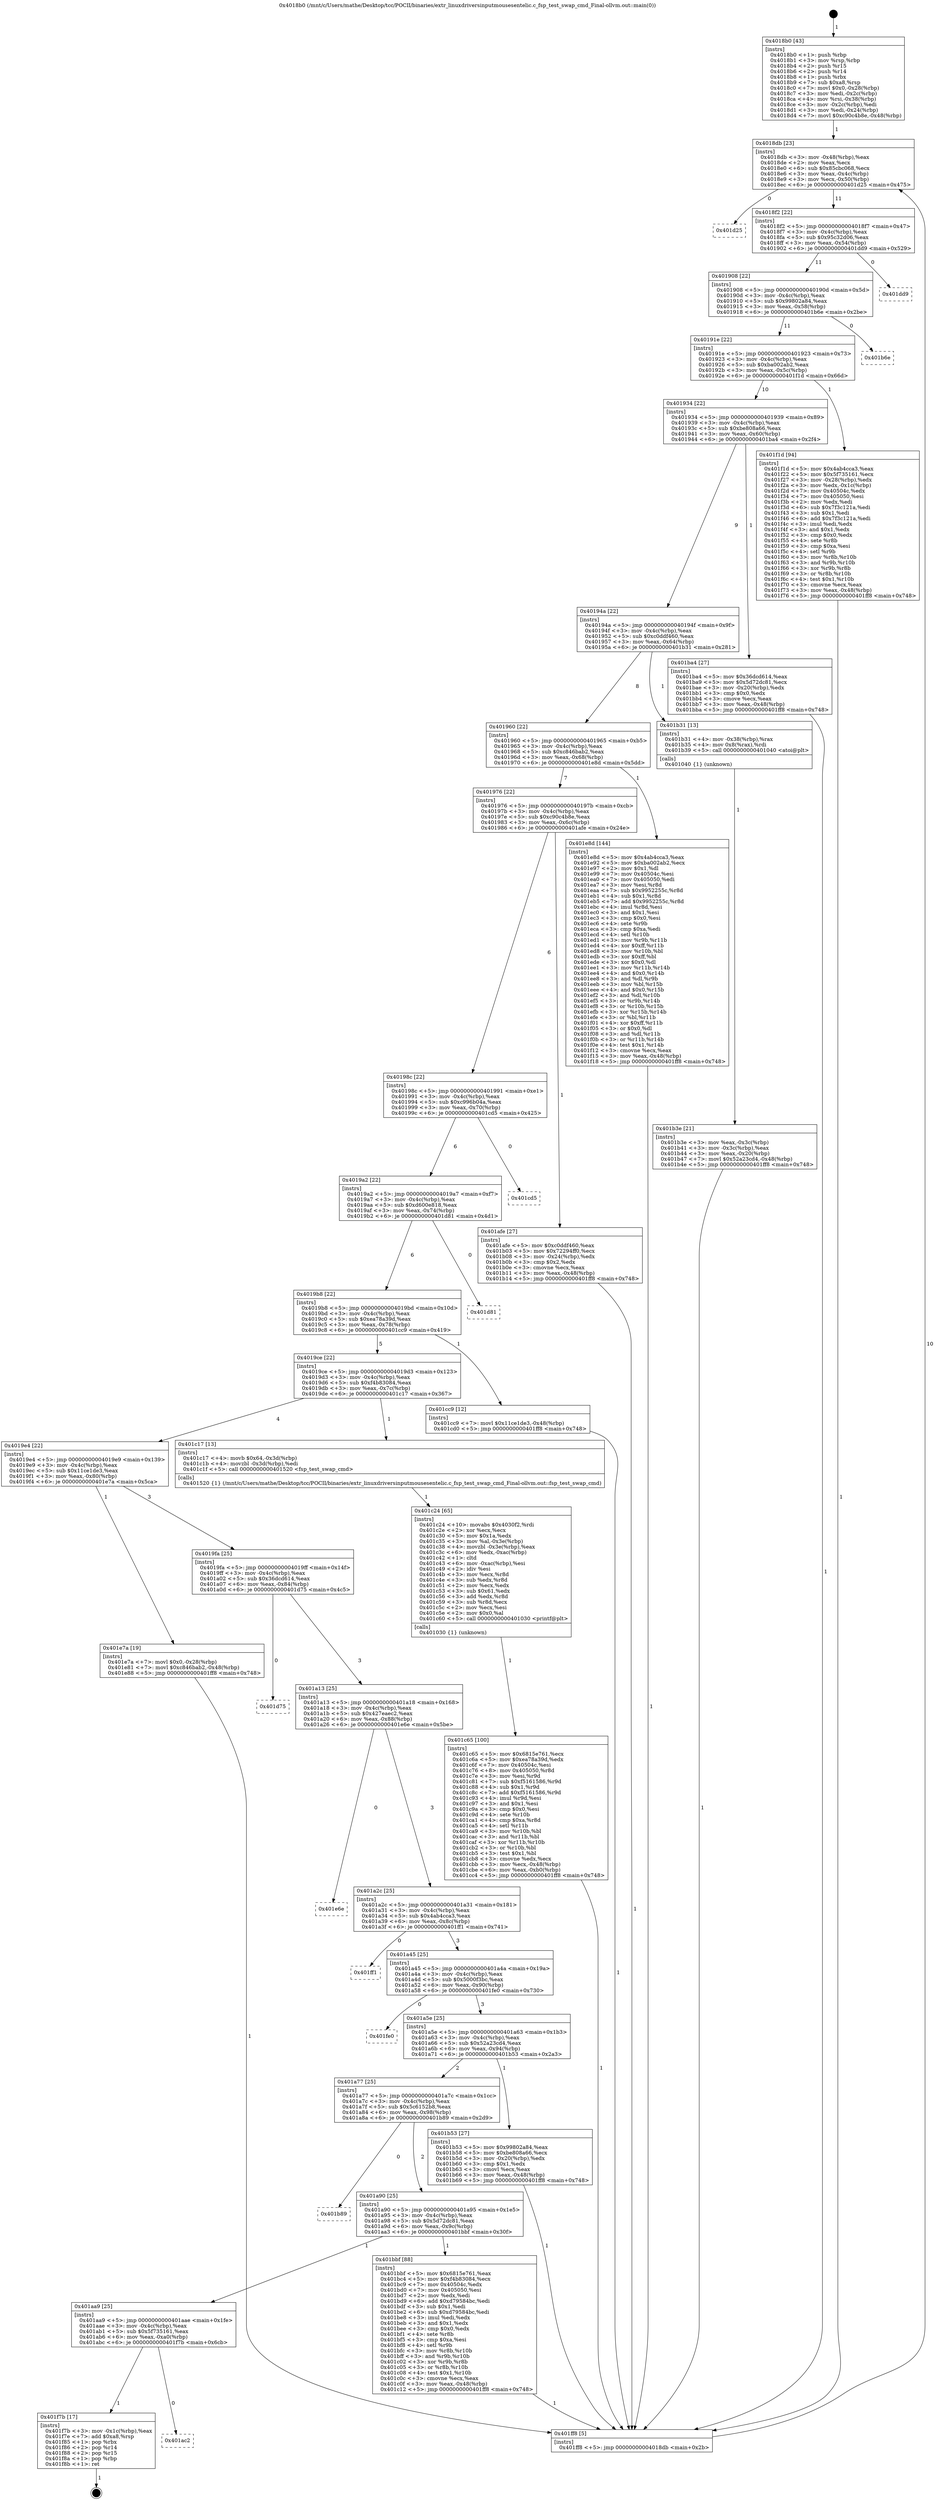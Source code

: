 digraph "0x4018b0" {
  label = "0x4018b0 (/mnt/c/Users/mathe/Desktop/tcc/POCII/binaries/extr_linuxdriversinputmousesentelic.c_fsp_test_swap_cmd_Final-ollvm.out::main(0))"
  labelloc = "t"
  node[shape=record]

  Entry [label="",width=0.3,height=0.3,shape=circle,fillcolor=black,style=filled]
  "0x4018db" [label="{
     0x4018db [23]\l
     | [instrs]\l
     &nbsp;&nbsp;0x4018db \<+3\>: mov -0x48(%rbp),%eax\l
     &nbsp;&nbsp;0x4018de \<+2\>: mov %eax,%ecx\l
     &nbsp;&nbsp;0x4018e0 \<+6\>: sub $0x85cbc068,%ecx\l
     &nbsp;&nbsp;0x4018e6 \<+3\>: mov %eax,-0x4c(%rbp)\l
     &nbsp;&nbsp;0x4018e9 \<+3\>: mov %ecx,-0x50(%rbp)\l
     &nbsp;&nbsp;0x4018ec \<+6\>: je 0000000000401d25 \<main+0x475\>\l
  }"]
  "0x401d25" [label="{
     0x401d25\l
  }", style=dashed]
  "0x4018f2" [label="{
     0x4018f2 [22]\l
     | [instrs]\l
     &nbsp;&nbsp;0x4018f2 \<+5\>: jmp 00000000004018f7 \<main+0x47\>\l
     &nbsp;&nbsp;0x4018f7 \<+3\>: mov -0x4c(%rbp),%eax\l
     &nbsp;&nbsp;0x4018fa \<+5\>: sub $0x95c32d06,%eax\l
     &nbsp;&nbsp;0x4018ff \<+3\>: mov %eax,-0x54(%rbp)\l
     &nbsp;&nbsp;0x401902 \<+6\>: je 0000000000401dd9 \<main+0x529\>\l
  }"]
  Exit [label="",width=0.3,height=0.3,shape=circle,fillcolor=black,style=filled,peripheries=2]
  "0x401dd9" [label="{
     0x401dd9\l
  }", style=dashed]
  "0x401908" [label="{
     0x401908 [22]\l
     | [instrs]\l
     &nbsp;&nbsp;0x401908 \<+5\>: jmp 000000000040190d \<main+0x5d\>\l
     &nbsp;&nbsp;0x40190d \<+3\>: mov -0x4c(%rbp),%eax\l
     &nbsp;&nbsp;0x401910 \<+5\>: sub $0x99802a84,%eax\l
     &nbsp;&nbsp;0x401915 \<+3\>: mov %eax,-0x58(%rbp)\l
     &nbsp;&nbsp;0x401918 \<+6\>: je 0000000000401b6e \<main+0x2be\>\l
  }"]
  "0x401ac2" [label="{
     0x401ac2\l
  }", style=dashed]
  "0x401b6e" [label="{
     0x401b6e\l
  }", style=dashed]
  "0x40191e" [label="{
     0x40191e [22]\l
     | [instrs]\l
     &nbsp;&nbsp;0x40191e \<+5\>: jmp 0000000000401923 \<main+0x73\>\l
     &nbsp;&nbsp;0x401923 \<+3\>: mov -0x4c(%rbp),%eax\l
     &nbsp;&nbsp;0x401926 \<+5\>: sub $0xba002ab2,%eax\l
     &nbsp;&nbsp;0x40192b \<+3\>: mov %eax,-0x5c(%rbp)\l
     &nbsp;&nbsp;0x40192e \<+6\>: je 0000000000401f1d \<main+0x66d\>\l
  }"]
  "0x401f7b" [label="{
     0x401f7b [17]\l
     | [instrs]\l
     &nbsp;&nbsp;0x401f7b \<+3\>: mov -0x1c(%rbp),%eax\l
     &nbsp;&nbsp;0x401f7e \<+7\>: add $0xa8,%rsp\l
     &nbsp;&nbsp;0x401f85 \<+1\>: pop %rbx\l
     &nbsp;&nbsp;0x401f86 \<+2\>: pop %r14\l
     &nbsp;&nbsp;0x401f88 \<+2\>: pop %r15\l
     &nbsp;&nbsp;0x401f8a \<+1\>: pop %rbp\l
     &nbsp;&nbsp;0x401f8b \<+1\>: ret\l
  }"]
  "0x401f1d" [label="{
     0x401f1d [94]\l
     | [instrs]\l
     &nbsp;&nbsp;0x401f1d \<+5\>: mov $0x4ab4cca3,%eax\l
     &nbsp;&nbsp;0x401f22 \<+5\>: mov $0x5f735161,%ecx\l
     &nbsp;&nbsp;0x401f27 \<+3\>: mov -0x28(%rbp),%edx\l
     &nbsp;&nbsp;0x401f2a \<+3\>: mov %edx,-0x1c(%rbp)\l
     &nbsp;&nbsp;0x401f2d \<+7\>: mov 0x40504c,%edx\l
     &nbsp;&nbsp;0x401f34 \<+7\>: mov 0x405050,%esi\l
     &nbsp;&nbsp;0x401f3b \<+2\>: mov %edx,%edi\l
     &nbsp;&nbsp;0x401f3d \<+6\>: sub $0x7f3c121a,%edi\l
     &nbsp;&nbsp;0x401f43 \<+3\>: sub $0x1,%edi\l
     &nbsp;&nbsp;0x401f46 \<+6\>: add $0x7f3c121a,%edi\l
     &nbsp;&nbsp;0x401f4c \<+3\>: imul %edi,%edx\l
     &nbsp;&nbsp;0x401f4f \<+3\>: and $0x1,%edx\l
     &nbsp;&nbsp;0x401f52 \<+3\>: cmp $0x0,%edx\l
     &nbsp;&nbsp;0x401f55 \<+4\>: sete %r8b\l
     &nbsp;&nbsp;0x401f59 \<+3\>: cmp $0xa,%esi\l
     &nbsp;&nbsp;0x401f5c \<+4\>: setl %r9b\l
     &nbsp;&nbsp;0x401f60 \<+3\>: mov %r8b,%r10b\l
     &nbsp;&nbsp;0x401f63 \<+3\>: and %r9b,%r10b\l
     &nbsp;&nbsp;0x401f66 \<+3\>: xor %r9b,%r8b\l
     &nbsp;&nbsp;0x401f69 \<+3\>: or %r8b,%r10b\l
     &nbsp;&nbsp;0x401f6c \<+4\>: test $0x1,%r10b\l
     &nbsp;&nbsp;0x401f70 \<+3\>: cmovne %ecx,%eax\l
     &nbsp;&nbsp;0x401f73 \<+3\>: mov %eax,-0x48(%rbp)\l
     &nbsp;&nbsp;0x401f76 \<+5\>: jmp 0000000000401ff8 \<main+0x748\>\l
  }"]
  "0x401934" [label="{
     0x401934 [22]\l
     | [instrs]\l
     &nbsp;&nbsp;0x401934 \<+5\>: jmp 0000000000401939 \<main+0x89\>\l
     &nbsp;&nbsp;0x401939 \<+3\>: mov -0x4c(%rbp),%eax\l
     &nbsp;&nbsp;0x40193c \<+5\>: sub $0xbe808a66,%eax\l
     &nbsp;&nbsp;0x401941 \<+3\>: mov %eax,-0x60(%rbp)\l
     &nbsp;&nbsp;0x401944 \<+6\>: je 0000000000401ba4 \<main+0x2f4\>\l
  }"]
  "0x401c65" [label="{
     0x401c65 [100]\l
     | [instrs]\l
     &nbsp;&nbsp;0x401c65 \<+5\>: mov $0x6815e761,%ecx\l
     &nbsp;&nbsp;0x401c6a \<+5\>: mov $0xea78a39d,%edx\l
     &nbsp;&nbsp;0x401c6f \<+7\>: mov 0x40504c,%esi\l
     &nbsp;&nbsp;0x401c76 \<+8\>: mov 0x405050,%r8d\l
     &nbsp;&nbsp;0x401c7e \<+3\>: mov %esi,%r9d\l
     &nbsp;&nbsp;0x401c81 \<+7\>: sub $0xf5161586,%r9d\l
     &nbsp;&nbsp;0x401c88 \<+4\>: sub $0x1,%r9d\l
     &nbsp;&nbsp;0x401c8c \<+7\>: add $0xf5161586,%r9d\l
     &nbsp;&nbsp;0x401c93 \<+4\>: imul %r9d,%esi\l
     &nbsp;&nbsp;0x401c97 \<+3\>: and $0x1,%esi\l
     &nbsp;&nbsp;0x401c9a \<+3\>: cmp $0x0,%esi\l
     &nbsp;&nbsp;0x401c9d \<+4\>: sete %r10b\l
     &nbsp;&nbsp;0x401ca1 \<+4\>: cmp $0xa,%r8d\l
     &nbsp;&nbsp;0x401ca5 \<+4\>: setl %r11b\l
     &nbsp;&nbsp;0x401ca9 \<+3\>: mov %r10b,%bl\l
     &nbsp;&nbsp;0x401cac \<+3\>: and %r11b,%bl\l
     &nbsp;&nbsp;0x401caf \<+3\>: xor %r11b,%r10b\l
     &nbsp;&nbsp;0x401cb2 \<+3\>: or %r10b,%bl\l
     &nbsp;&nbsp;0x401cb5 \<+3\>: test $0x1,%bl\l
     &nbsp;&nbsp;0x401cb8 \<+3\>: cmovne %edx,%ecx\l
     &nbsp;&nbsp;0x401cbb \<+3\>: mov %ecx,-0x48(%rbp)\l
     &nbsp;&nbsp;0x401cbe \<+6\>: mov %eax,-0xb0(%rbp)\l
     &nbsp;&nbsp;0x401cc4 \<+5\>: jmp 0000000000401ff8 \<main+0x748\>\l
  }"]
  "0x401ba4" [label="{
     0x401ba4 [27]\l
     | [instrs]\l
     &nbsp;&nbsp;0x401ba4 \<+5\>: mov $0x36dcd614,%eax\l
     &nbsp;&nbsp;0x401ba9 \<+5\>: mov $0x5d72dc81,%ecx\l
     &nbsp;&nbsp;0x401bae \<+3\>: mov -0x20(%rbp),%edx\l
     &nbsp;&nbsp;0x401bb1 \<+3\>: cmp $0x0,%edx\l
     &nbsp;&nbsp;0x401bb4 \<+3\>: cmove %ecx,%eax\l
     &nbsp;&nbsp;0x401bb7 \<+3\>: mov %eax,-0x48(%rbp)\l
     &nbsp;&nbsp;0x401bba \<+5\>: jmp 0000000000401ff8 \<main+0x748\>\l
  }"]
  "0x40194a" [label="{
     0x40194a [22]\l
     | [instrs]\l
     &nbsp;&nbsp;0x40194a \<+5\>: jmp 000000000040194f \<main+0x9f\>\l
     &nbsp;&nbsp;0x40194f \<+3\>: mov -0x4c(%rbp),%eax\l
     &nbsp;&nbsp;0x401952 \<+5\>: sub $0xc0ddf460,%eax\l
     &nbsp;&nbsp;0x401957 \<+3\>: mov %eax,-0x64(%rbp)\l
     &nbsp;&nbsp;0x40195a \<+6\>: je 0000000000401b31 \<main+0x281\>\l
  }"]
  "0x401c24" [label="{
     0x401c24 [65]\l
     | [instrs]\l
     &nbsp;&nbsp;0x401c24 \<+10\>: movabs $0x4030f2,%rdi\l
     &nbsp;&nbsp;0x401c2e \<+2\>: xor %ecx,%ecx\l
     &nbsp;&nbsp;0x401c30 \<+5\>: mov $0x1a,%edx\l
     &nbsp;&nbsp;0x401c35 \<+3\>: mov %al,-0x3e(%rbp)\l
     &nbsp;&nbsp;0x401c38 \<+4\>: movzbl -0x3e(%rbp),%eax\l
     &nbsp;&nbsp;0x401c3c \<+6\>: mov %edx,-0xac(%rbp)\l
     &nbsp;&nbsp;0x401c42 \<+1\>: cltd\l
     &nbsp;&nbsp;0x401c43 \<+6\>: mov -0xac(%rbp),%esi\l
     &nbsp;&nbsp;0x401c49 \<+2\>: idiv %esi\l
     &nbsp;&nbsp;0x401c4b \<+3\>: mov %ecx,%r8d\l
     &nbsp;&nbsp;0x401c4e \<+3\>: sub %edx,%r8d\l
     &nbsp;&nbsp;0x401c51 \<+2\>: mov %ecx,%edx\l
     &nbsp;&nbsp;0x401c53 \<+3\>: sub $0x61,%edx\l
     &nbsp;&nbsp;0x401c56 \<+3\>: add %edx,%r8d\l
     &nbsp;&nbsp;0x401c59 \<+3\>: sub %r8d,%ecx\l
     &nbsp;&nbsp;0x401c5c \<+2\>: mov %ecx,%esi\l
     &nbsp;&nbsp;0x401c5e \<+2\>: mov $0x0,%al\l
     &nbsp;&nbsp;0x401c60 \<+5\>: call 0000000000401030 \<printf@plt\>\l
     | [calls]\l
     &nbsp;&nbsp;0x401030 \{1\} (unknown)\l
  }"]
  "0x401b31" [label="{
     0x401b31 [13]\l
     | [instrs]\l
     &nbsp;&nbsp;0x401b31 \<+4\>: mov -0x38(%rbp),%rax\l
     &nbsp;&nbsp;0x401b35 \<+4\>: mov 0x8(%rax),%rdi\l
     &nbsp;&nbsp;0x401b39 \<+5\>: call 0000000000401040 \<atoi@plt\>\l
     | [calls]\l
     &nbsp;&nbsp;0x401040 \{1\} (unknown)\l
  }"]
  "0x401960" [label="{
     0x401960 [22]\l
     | [instrs]\l
     &nbsp;&nbsp;0x401960 \<+5\>: jmp 0000000000401965 \<main+0xb5\>\l
     &nbsp;&nbsp;0x401965 \<+3\>: mov -0x4c(%rbp),%eax\l
     &nbsp;&nbsp;0x401968 \<+5\>: sub $0xc846bab2,%eax\l
     &nbsp;&nbsp;0x40196d \<+3\>: mov %eax,-0x68(%rbp)\l
     &nbsp;&nbsp;0x401970 \<+6\>: je 0000000000401e8d \<main+0x5dd\>\l
  }"]
  "0x401aa9" [label="{
     0x401aa9 [25]\l
     | [instrs]\l
     &nbsp;&nbsp;0x401aa9 \<+5\>: jmp 0000000000401aae \<main+0x1fe\>\l
     &nbsp;&nbsp;0x401aae \<+3\>: mov -0x4c(%rbp),%eax\l
     &nbsp;&nbsp;0x401ab1 \<+5\>: sub $0x5f735161,%eax\l
     &nbsp;&nbsp;0x401ab6 \<+6\>: mov %eax,-0xa0(%rbp)\l
     &nbsp;&nbsp;0x401abc \<+6\>: je 0000000000401f7b \<main+0x6cb\>\l
  }"]
  "0x401e8d" [label="{
     0x401e8d [144]\l
     | [instrs]\l
     &nbsp;&nbsp;0x401e8d \<+5\>: mov $0x4ab4cca3,%eax\l
     &nbsp;&nbsp;0x401e92 \<+5\>: mov $0xba002ab2,%ecx\l
     &nbsp;&nbsp;0x401e97 \<+2\>: mov $0x1,%dl\l
     &nbsp;&nbsp;0x401e99 \<+7\>: mov 0x40504c,%esi\l
     &nbsp;&nbsp;0x401ea0 \<+7\>: mov 0x405050,%edi\l
     &nbsp;&nbsp;0x401ea7 \<+3\>: mov %esi,%r8d\l
     &nbsp;&nbsp;0x401eaa \<+7\>: sub $0x9952255c,%r8d\l
     &nbsp;&nbsp;0x401eb1 \<+4\>: sub $0x1,%r8d\l
     &nbsp;&nbsp;0x401eb5 \<+7\>: add $0x9952255c,%r8d\l
     &nbsp;&nbsp;0x401ebc \<+4\>: imul %r8d,%esi\l
     &nbsp;&nbsp;0x401ec0 \<+3\>: and $0x1,%esi\l
     &nbsp;&nbsp;0x401ec3 \<+3\>: cmp $0x0,%esi\l
     &nbsp;&nbsp;0x401ec6 \<+4\>: sete %r9b\l
     &nbsp;&nbsp;0x401eca \<+3\>: cmp $0xa,%edi\l
     &nbsp;&nbsp;0x401ecd \<+4\>: setl %r10b\l
     &nbsp;&nbsp;0x401ed1 \<+3\>: mov %r9b,%r11b\l
     &nbsp;&nbsp;0x401ed4 \<+4\>: xor $0xff,%r11b\l
     &nbsp;&nbsp;0x401ed8 \<+3\>: mov %r10b,%bl\l
     &nbsp;&nbsp;0x401edb \<+3\>: xor $0xff,%bl\l
     &nbsp;&nbsp;0x401ede \<+3\>: xor $0x0,%dl\l
     &nbsp;&nbsp;0x401ee1 \<+3\>: mov %r11b,%r14b\l
     &nbsp;&nbsp;0x401ee4 \<+4\>: and $0x0,%r14b\l
     &nbsp;&nbsp;0x401ee8 \<+3\>: and %dl,%r9b\l
     &nbsp;&nbsp;0x401eeb \<+3\>: mov %bl,%r15b\l
     &nbsp;&nbsp;0x401eee \<+4\>: and $0x0,%r15b\l
     &nbsp;&nbsp;0x401ef2 \<+3\>: and %dl,%r10b\l
     &nbsp;&nbsp;0x401ef5 \<+3\>: or %r9b,%r14b\l
     &nbsp;&nbsp;0x401ef8 \<+3\>: or %r10b,%r15b\l
     &nbsp;&nbsp;0x401efb \<+3\>: xor %r15b,%r14b\l
     &nbsp;&nbsp;0x401efe \<+3\>: or %bl,%r11b\l
     &nbsp;&nbsp;0x401f01 \<+4\>: xor $0xff,%r11b\l
     &nbsp;&nbsp;0x401f05 \<+3\>: or $0x0,%dl\l
     &nbsp;&nbsp;0x401f08 \<+3\>: and %dl,%r11b\l
     &nbsp;&nbsp;0x401f0b \<+3\>: or %r11b,%r14b\l
     &nbsp;&nbsp;0x401f0e \<+4\>: test $0x1,%r14b\l
     &nbsp;&nbsp;0x401f12 \<+3\>: cmovne %ecx,%eax\l
     &nbsp;&nbsp;0x401f15 \<+3\>: mov %eax,-0x48(%rbp)\l
     &nbsp;&nbsp;0x401f18 \<+5\>: jmp 0000000000401ff8 \<main+0x748\>\l
  }"]
  "0x401976" [label="{
     0x401976 [22]\l
     | [instrs]\l
     &nbsp;&nbsp;0x401976 \<+5\>: jmp 000000000040197b \<main+0xcb\>\l
     &nbsp;&nbsp;0x40197b \<+3\>: mov -0x4c(%rbp),%eax\l
     &nbsp;&nbsp;0x40197e \<+5\>: sub $0xc90c4b8e,%eax\l
     &nbsp;&nbsp;0x401983 \<+3\>: mov %eax,-0x6c(%rbp)\l
     &nbsp;&nbsp;0x401986 \<+6\>: je 0000000000401afe \<main+0x24e\>\l
  }"]
  "0x401bbf" [label="{
     0x401bbf [88]\l
     | [instrs]\l
     &nbsp;&nbsp;0x401bbf \<+5\>: mov $0x6815e761,%eax\l
     &nbsp;&nbsp;0x401bc4 \<+5\>: mov $0xf4b83084,%ecx\l
     &nbsp;&nbsp;0x401bc9 \<+7\>: mov 0x40504c,%edx\l
     &nbsp;&nbsp;0x401bd0 \<+7\>: mov 0x405050,%esi\l
     &nbsp;&nbsp;0x401bd7 \<+2\>: mov %edx,%edi\l
     &nbsp;&nbsp;0x401bd9 \<+6\>: add $0xd79584bc,%edi\l
     &nbsp;&nbsp;0x401bdf \<+3\>: sub $0x1,%edi\l
     &nbsp;&nbsp;0x401be2 \<+6\>: sub $0xd79584bc,%edi\l
     &nbsp;&nbsp;0x401be8 \<+3\>: imul %edi,%edx\l
     &nbsp;&nbsp;0x401beb \<+3\>: and $0x1,%edx\l
     &nbsp;&nbsp;0x401bee \<+3\>: cmp $0x0,%edx\l
     &nbsp;&nbsp;0x401bf1 \<+4\>: sete %r8b\l
     &nbsp;&nbsp;0x401bf5 \<+3\>: cmp $0xa,%esi\l
     &nbsp;&nbsp;0x401bf8 \<+4\>: setl %r9b\l
     &nbsp;&nbsp;0x401bfc \<+3\>: mov %r8b,%r10b\l
     &nbsp;&nbsp;0x401bff \<+3\>: and %r9b,%r10b\l
     &nbsp;&nbsp;0x401c02 \<+3\>: xor %r9b,%r8b\l
     &nbsp;&nbsp;0x401c05 \<+3\>: or %r8b,%r10b\l
     &nbsp;&nbsp;0x401c08 \<+4\>: test $0x1,%r10b\l
     &nbsp;&nbsp;0x401c0c \<+3\>: cmovne %ecx,%eax\l
     &nbsp;&nbsp;0x401c0f \<+3\>: mov %eax,-0x48(%rbp)\l
     &nbsp;&nbsp;0x401c12 \<+5\>: jmp 0000000000401ff8 \<main+0x748\>\l
  }"]
  "0x401afe" [label="{
     0x401afe [27]\l
     | [instrs]\l
     &nbsp;&nbsp;0x401afe \<+5\>: mov $0xc0ddf460,%eax\l
     &nbsp;&nbsp;0x401b03 \<+5\>: mov $0x72294ff0,%ecx\l
     &nbsp;&nbsp;0x401b08 \<+3\>: mov -0x24(%rbp),%edx\l
     &nbsp;&nbsp;0x401b0b \<+3\>: cmp $0x2,%edx\l
     &nbsp;&nbsp;0x401b0e \<+3\>: cmovne %ecx,%eax\l
     &nbsp;&nbsp;0x401b11 \<+3\>: mov %eax,-0x48(%rbp)\l
     &nbsp;&nbsp;0x401b14 \<+5\>: jmp 0000000000401ff8 \<main+0x748\>\l
  }"]
  "0x40198c" [label="{
     0x40198c [22]\l
     | [instrs]\l
     &nbsp;&nbsp;0x40198c \<+5\>: jmp 0000000000401991 \<main+0xe1\>\l
     &nbsp;&nbsp;0x401991 \<+3\>: mov -0x4c(%rbp),%eax\l
     &nbsp;&nbsp;0x401994 \<+5\>: sub $0xc996b04a,%eax\l
     &nbsp;&nbsp;0x401999 \<+3\>: mov %eax,-0x70(%rbp)\l
     &nbsp;&nbsp;0x40199c \<+6\>: je 0000000000401cd5 \<main+0x425\>\l
  }"]
  "0x401ff8" [label="{
     0x401ff8 [5]\l
     | [instrs]\l
     &nbsp;&nbsp;0x401ff8 \<+5\>: jmp 00000000004018db \<main+0x2b\>\l
  }"]
  "0x4018b0" [label="{
     0x4018b0 [43]\l
     | [instrs]\l
     &nbsp;&nbsp;0x4018b0 \<+1\>: push %rbp\l
     &nbsp;&nbsp;0x4018b1 \<+3\>: mov %rsp,%rbp\l
     &nbsp;&nbsp;0x4018b4 \<+2\>: push %r15\l
     &nbsp;&nbsp;0x4018b6 \<+2\>: push %r14\l
     &nbsp;&nbsp;0x4018b8 \<+1\>: push %rbx\l
     &nbsp;&nbsp;0x4018b9 \<+7\>: sub $0xa8,%rsp\l
     &nbsp;&nbsp;0x4018c0 \<+7\>: movl $0x0,-0x28(%rbp)\l
     &nbsp;&nbsp;0x4018c7 \<+3\>: mov %edi,-0x2c(%rbp)\l
     &nbsp;&nbsp;0x4018ca \<+4\>: mov %rsi,-0x38(%rbp)\l
     &nbsp;&nbsp;0x4018ce \<+3\>: mov -0x2c(%rbp),%edi\l
     &nbsp;&nbsp;0x4018d1 \<+3\>: mov %edi,-0x24(%rbp)\l
     &nbsp;&nbsp;0x4018d4 \<+7\>: movl $0xc90c4b8e,-0x48(%rbp)\l
  }"]
  "0x401b3e" [label="{
     0x401b3e [21]\l
     | [instrs]\l
     &nbsp;&nbsp;0x401b3e \<+3\>: mov %eax,-0x3c(%rbp)\l
     &nbsp;&nbsp;0x401b41 \<+3\>: mov -0x3c(%rbp),%eax\l
     &nbsp;&nbsp;0x401b44 \<+3\>: mov %eax,-0x20(%rbp)\l
     &nbsp;&nbsp;0x401b47 \<+7\>: movl $0x52a23cd4,-0x48(%rbp)\l
     &nbsp;&nbsp;0x401b4e \<+5\>: jmp 0000000000401ff8 \<main+0x748\>\l
  }"]
  "0x401a90" [label="{
     0x401a90 [25]\l
     | [instrs]\l
     &nbsp;&nbsp;0x401a90 \<+5\>: jmp 0000000000401a95 \<main+0x1e5\>\l
     &nbsp;&nbsp;0x401a95 \<+3\>: mov -0x4c(%rbp),%eax\l
     &nbsp;&nbsp;0x401a98 \<+5\>: sub $0x5d72dc81,%eax\l
     &nbsp;&nbsp;0x401a9d \<+6\>: mov %eax,-0x9c(%rbp)\l
     &nbsp;&nbsp;0x401aa3 \<+6\>: je 0000000000401bbf \<main+0x30f\>\l
  }"]
  "0x401cd5" [label="{
     0x401cd5\l
  }", style=dashed]
  "0x4019a2" [label="{
     0x4019a2 [22]\l
     | [instrs]\l
     &nbsp;&nbsp;0x4019a2 \<+5\>: jmp 00000000004019a7 \<main+0xf7\>\l
     &nbsp;&nbsp;0x4019a7 \<+3\>: mov -0x4c(%rbp),%eax\l
     &nbsp;&nbsp;0x4019aa \<+5\>: sub $0xd600e818,%eax\l
     &nbsp;&nbsp;0x4019af \<+3\>: mov %eax,-0x74(%rbp)\l
     &nbsp;&nbsp;0x4019b2 \<+6\>: je 0000000000401d81 \<main+0x4d1\>\l
  }"]
  "0x401b89" [label="{
     0x401b89\l
  }", style=dashed]
  "0x401d81" [label="{
     0x401d81\l
  }", style=dashed]
  "0x4019b8" [label="{
     0x4019b8 [22]\l
     | [instrs]\l
     &nbsp;&nbsp;0x4019b8 \<+5\>: jmp 00000000004019bd \<main+0x10d\>\l
     &nbsp;&nbsp;0x4019bd \<+3\>: mov -0x4c(%rbp),%eax\l
     &nbsp;&nbsp;0x4019c0 \<+5\>: sub $0xea78a39d,%eax\l
     &nbsp;&nbsp;0x4019c5 \<+3\>: mov %eax,-0x78(%rbp)\l
     &nbsp;&nbsp;0x4019c8 \<+6\>: je 0000000000401cc9 \<main+0x419\>\l
  }"]
  "0x401a77" [label="{
     0x401a77 [25]\l
     | [instrs]\l
     &nbsp;&nbsp;0x401a77 \<+5\>: jmp 0000000000401a7c \<main+0x1cc\>\l
     &nbsp;&nbsp;0x401a7c \<+3\>: mov -0x4c(%rbp),%eax\l
     &nbsp;&nbsp;0x401a7f \<+5\>: sub $0x5c6152b8,%eax\l
     &nbsp;&nbsp;0x401a84 \<+6\>: mov %eax,-0x98(%rbp)\l
     &nbsp;&nbsp;0x401a8a \<+6\>: je 0000000000401b89 \<main+0x2d9\>\l
  }"]
  "0x401cc9" [label="{
     0x401cc9 [12]\l
     | [instrs]\l
     &nbsp;&nbsp;0x401cc9 \<+7\>: movl $0x11ce1de3,-0x48(%rbp)\l
     &nbsp;&nbsp;0x401cd0 \<+5\>: jmp 0000000000401ff8 \<main+0x748\>\l
  }"]
  "0x4019ce" [label="{
     0x4019ce [22]\l
     | [instrs]\l
     &nbsp;&nbsp;0x4019ce \<+5\>: jmp 00000000004019d3 \<main+0x123\>\l
     &nbsp;&nbsp;0x4019d3 \<+3\>: mov -0x4c(%rbp),%eax\l
     &nbsp;&nbsp;0x4019d6 \<+5\>: sub $0xf4b83084,%eax\l
     &nbsp;&nbsp;0x4019db \<+3\>: mov %eax,-0x7c(%rbp)\l
     &nbsp;&nbsp;0x4019de \<+6\>: je 0000000000401c17 \<main+0x367\>\l
  }"]
  "0x401b53" [label="{
     0x401b53 [27]\l
     | [instrs]\l
     &nbsp;&nbsp;0x401b53 \<+5\>: mov $0x99802a84,%eax\l
     &nbsp;&nbsp;0x401b58 \<+5\>: mov $0xbe808a66,%ecx\l
     &nbsp;&nbsp;0x401b5d \<+3\>: mov -0x20(%rbp),%edx\l
     &nbsp;&nbsp;0x401b60 \<+3\>: cmp $0x1,%edx\l
     &nbsp;&nbsp;0x401b63 \<+3\>: cmovl %ecx,%eax\l
     &nbsp;&nbsp;0x401b66 \<+3\>: mov %eax,-0x48(%rbp)\l
     &nbsp;&nbsp;0x401b69 \<+5\>: jmp 0000000000401ff8 \<main+0x748\>\l
  }"]
  "0x401c17" [label="{
     0x401c17 [13]\l
     | [instrs]\l
     &nbsp;&nbsp;0x401c17 \<+4\>: movb $0x64,-0x3d(%rbp)\l
     &nbsp;&nbsp;0x401c1b \<+4\>: movzbl -0x3d(%rbp),%edi\l
     &nbsp;&nbsp;0x401c1f \<+5\>: call 0000000000401520 \<fsp_test_swap_cmd\>\l
     | [calls]\l
     &nbsp;&nbsp;0x401520 \{1\} (/mnt/c/Users/mathe/Desktop/tcc/POCII/binaries/extr_linuxdriversinputmousesentelic.c_fsp_test_swap_cmd_Final-ollvm.out::fsp_test_swap_cmd)\l
  }"]
  "0x4019e4" [label="{
     0x4019e4 [22]\l
     | [instrs]\l
     &nbsp;&nbsp;0x4019e4 \<+5\>: jmp 00000000004019e9 \<main+0x139\>\l
     &nbsp;&nbsp;0x4019e9 \<+3\>: mov -0x4c(%rbp),%eax\l
     &nbsp;&nbsp;0x4019ec \<+5\>: sub $0x11ce1de3,%eax\l
     &nbsp;&nbsp;0x4019f1 \<+3\>: mov %eax,-0x80(%rbp)\l
     &nbsp;&nbsp;0x4019f4 \<+6\>: je 0000000000401e7a \<main+0x5ca\>\l
  }"]
  "0x401a5e" [label="{
     0x401a5e [25]\l
     | [instrs]\l
     &nbsp;&nbsp;0x401a5e \<+5\>: jmp 0000000000401a63 \<main+0x1b3\>\l
     &nbsp;&nbsp;0x401a63 \<+3\>: mov -0x4c(%rbp),%eax\l
     &nbsp;&nbsp;0x401a66 \<+5\>: sub $0x52a23cd4,%eax\l
     &nbsp;&nbsp;0x401a6b \<+6\>: mov %eax,-0x94(%rbp)\l
     &nbsp;&nbsp;0x401a71 \<+6\>: je 0000000000401b53 \<main+0x2a3\>\l
  }"]
  "0x401e7a" [label="{
     0x401e7a [19]\l
     | [instrs]\l
     &nbsp;&nbsp;0x401e7a \<+7\>: movl $0x0,-0x28(%rbp)\l
     &nbsp;&nbsp;0x401e81 \<+7\>: movl $0xc846bab2,-0x48(%rbp)\l
     &nbsp;&nbsp;0x401e88 \<+5\>: jmp 0000000000401ff8 \<main+0x748\>\l
  }"]
  "0x4019fa" [label="{
     0x4019fa [25]\l
     | [instrs]\l
     &nbsp;&nbsp;0x4019fa \<+5\>: jmp 00000000004019ff \<main+0x14f\>\l
     &nbsp;&nbsp;0x4019ff \<+3\>: mov -0x4c(%rbp),%eax\l
     &nbsp;&nbsp;0x401a02 \<+5\>: sub $0x36dcd614,%eax\l
     &nbsp;&nbsp;0x401a07 \<+6\>: mov %eax,-0x84(%rbp)\l
     &nbsp;&nbsp;0x401a0d \<+6\>: je 0000000000401d75 \<main+0x4c5\>\l
  }"]
  "0x401fe0" [label="{
     0x401fe0\l
  }", style=dashed]
  "0x401d75" [label="{
     0x401d75\l
  }", style=dashed]
  "0x401a13" [label="{
     0x401a13 [25]\l
     | [instrs]\l
     &nbsp;&nbsp;0x401a13 \<+5\>: jmp 0000000000401a18 \<main+0x168\>\l
     &nbsp;&nbsp;0x401a18 \<+3\>: mov -0x4c(%rbp),%eax\l
     &nbsp;&nbsp;0x401a1b \<+5\>: sub $0x427eaec2,%eax\l
     &nbsp;&nbsp;0x401a20 \<+6\>: mov %eax,-0x88(%rbp)\l
     &nbsp;&nbsp;0x401a26 \<+6\>: je 0000000000401e6e \<main+0x5be\>\l
  }"]
  "0x401a45" [label="{
     0x401a45 [25]\l
     | [instrs]\l
     &nbsp;&nbsp;0x401a45 \<+5\>: jmp 0000000000401a4a \<main+0x19a\>\l
     &nbsp;&nbsp;0x401a4a \<+3\>: mov -0x4c(%rbp),%eax\l
     &nbsp;&nbsp;0x401a4d \<+5\>: sub $0x5000f3bc,%eax\l
     &nbsp;&nbsp;0x401a52 \<+6\>: mov %eax,-0x90(%rbp)\l
     &nbsp;&nbsp;0x401a58 \<+6\>: je 0000000000401fe0 \<main+0x730\>\l
  }"]
  "0x401e6e" [label="{
     0x401e6e\l
  }", style=dashed]
  "0x401a2c" [label="{
     0x401a2c [25]\l
     | [instrs]\l
     &nbsp;&nbsp;0x401a2c \<+5\>: jmp 0000000000401a31 \<main+0x181\>\l
     &nbsp;&nbsp;0x401a31 \<+3\>: mov -0x4c(%rbp),%eax\l
     &nbsp;&nbsp;0x401a34 \<+5\>: sub $0x4ab4cca3,%eax\l
     &nbsp;&nbsp;0x401a39 \<+6\>: mov %eax,-0x8c(%rbp)\l
     &nbsp;&nbsp;0x401a3f \<+6\>: je 0000000000401ff1 \<main+0x741\>\l
  }"]
  "0x401ff1" [label="{
     0x401ff1\l
  }", style=dashed]
  Entry -> "0x4018b0" [label=" 1"]
  "0x4018db" -> "0x401d25" [label=" 0"]
  "0x4018db" -> "0x4018f2" [label=" 11"]
  "0x401f7b" -> Exit [label=" 1"]
  "0x4018f2" -> "0x401dd9" [label=" 0"]
  "0x4018f2" -> "0x401908" [label=" 11"]
  "0x401aa9" -> "0x401ac2" [label=" 0"]
  "0x401908" -> "0x401b6e" [label=" 0"]
  "0x401908" -> "0x40191e" [label=" 11"]
  "0x401aa9" -> "0x401f7b" [label=" 1"]
  "0x40191e" -> "0x401f1d" [label=" 1"]
  "0x40191e" -> "0x401934" [label=" 10"]
  "0x401f1d" -> "0x401ff8" [label=" 1"]
  "0x401934" -> "0x401ba4" [label=" 1"]
  "0x401934" -> "0x40194a" [label=" 9"]
  "0x401e8d" -> "0x401ff8" [label=" 1"]
  "0x40194a" -> "0x401b31" [label=" 1"]
  "0x40194a" -> "0x401960" [label=" 8"]
  "0x401e7a" -> "0x401ff8" [label=" 1"]
  "0x401960" -> "0x401e8d" [label=" 1"]
  "0x401960" -> "0x401976" [label=" 7"]
  "0x401cc9" -> "0x401ff8" [label=" 1"]
  "0x401976" -> "0x401afe" [label=" 1"]
  "0x401976" -> "0x40198c" [label=" 6"]
  "0x401afe" -> "0x401ff8" [label=" 1"]
  "0x4018b0" -> "0x4018db" [label=" 1"]
  "0x401ff8" -> "0x4018db" [label=" 10"]
  "0x401b31" -> "0x401b3e" [label=" 1"]
  "0x401b3e" -> "0x401ff8" [label=" 1"]
  "0x401c65" -> "0x401ff8" [label=" 1"]
  "0x40198c" -> "0x401cd5" [label=" 0"]
  "0x40198c" -> "0x4019a2" [label=" 6"]
  "0x401c17" -> "0x401c24" [label=" 1"]
  "0x4019a2" -> "0x401d81" [label=" 0"]
  "0x4019a2" -> "0x4019b8" [label=" 6"]
  "0x401bbf" -> "0x401ff8" [label=" 1"]
  "0x4019b8" -> "0x401cc9" [label=" 1"]
  "0x4019b8" -> "0x4019ce" [label=" 5"]
  "0x401a90" -> "0x401bbf" [label=" 1"]
  "0x4019ce" -> "0x401c17" [label=" 1"]
  "0x4019ce" -> "0x4019e4" [label=" 4"]
  "0x401c24" -> "0x401c65" [label=" 1"]
  "0x4019e4" -> "0x401e7a" [label=" 1"]
  "0x4019e4" -> "0x4019fa" [label=" 3"]
  "0x401a77" -> "0x401b89" [label=" 0"]
  "0x4019fa" -> "0x401d75" [label=" 0"]
  "0x4019fa" -> "0x401a13" [label=" 3"]
  "0x401a90" -> "0x401aa9" [label=" 1"]
  "0x401a13" -> "0x401e6e" [label=" 0"]
  "0x401a13" -> "0x401a2c" [label=" 3"]
  "0x401b53" -> "0x401ff8" [label=" 1"]
  "0x401a2c" -> "0x401ff1" [label=" 0"]
  "0x401a2c" -> "0x401a45" [label=" 3"]
  "0x401ba4" -> "0x401ff8" [label=" 1"]
  "0x401a45" -> "0x401fe0" [label=" 0"]
  "0x401a45" -> "0x401a5e" [label=" 3"]
  "0x401a77" -> "0x401a90" [label=" 2"]
  "0x401a5e" -> "0x401b53" [label=" 1"]
  "0x401a5e" -> "0x401a77" [label=" 2"]
}
